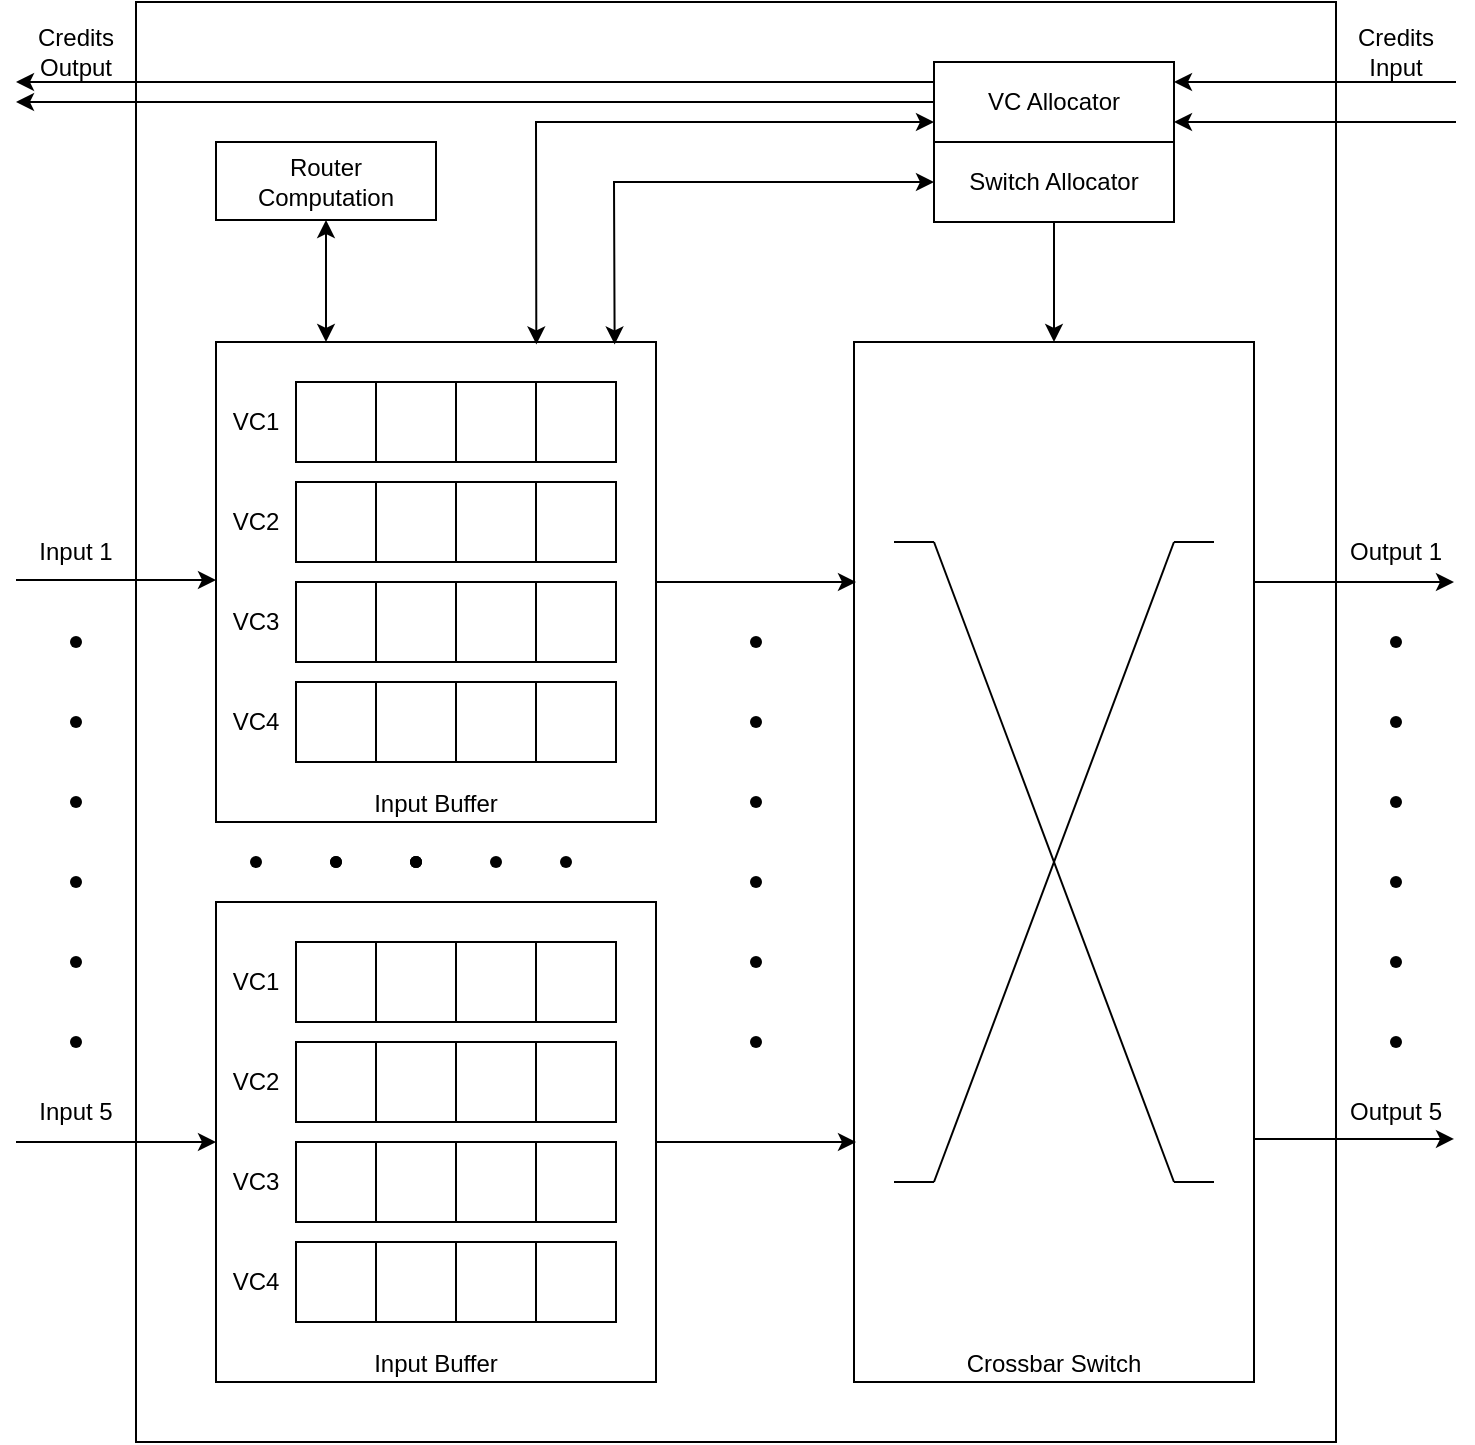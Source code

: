 <mxfile version="24.3.1" type="github">
  <diagram name="Page-1" id="rACyecbDCCsTYDg5sD9J">
    <mxGraphModel dx="1226" dy="824" grid="1" gridSize="10" guides="1" tooltips="1" connect="1" arrows="1" fold="1" page="1" pageScale="1" pageWidth="850" pageHeight="1100" math="0" shadow="0">
      <root>
        <mxCell id="0" />
        <mxCell id="1" parent="0" />
        <mxCell id="15PSuNRzQVREEu0Ag8zK-89" value="" style="rounded=0;whiteSpace=wrap;html=1;" parent="1" vertex="1">
          <mxGeometry x="100" y="40" width="600" height="720" as="geometry" />
        </mxCell>
        <mxCell id="15PSuNRzQVREEu0Ag8zK-31" value="Input Buffer" style="rounded=0;whiteSpace=wrap;html=1;verticalAlign=bottom;" parent="1" vertex="1">
          <mxGeometry x="140" y="210" width="220" height="240" as="geometry" />
        </mxCell>
        <mxCell id="15PSuNRzQVREEu0Ag8zK-1" value="" style="rounded=0;whiteSpace=wrap;html=1;" parent="1" vertex="1">
          <mxGeometry x="180" y="230" width="40" height="40" as="geometry" />
        </mxCell>
        <mxCell id="15PSuNRzQVREEu0Ag8zK-2" value="" style="rounded=0;whiteSpace=wrap;html=1;" parent="1" vertex="1">
          <mxGeometry x="220" y="230" width="40" height="40" as="geometry" />
        </mxCell>
        <mxCell id="15PSuNRzQVREEu0Ag8zK-3" value="" style="rounded=0;whiteSpace=wrap;html=1;" parent="1" vertex="1">
          <mxGeometry x="260" y="230" width="40" height="40" as="geometry" />
        </mxCell>
        <mxCell id="15PSuNRzQVREEu0Ag8zK-4" value="" style="rounded=0;whiteSpace=wrap;html=1;" parent="1" vertex="1">
          <mxGeometry x="300" y="230" width="40" height="40" as="geometry" />
        </mxCell>
        <mxCell id="15PSuNRzQVREEu0Ag8zK-5" value="VC1" style="text;html=1;align=center;verticalAlign=middle;whiteSpace=wrap;rounded=0;" parent="1" vertex="1">
          <mxGeometry x="140" y="230" width="40" height="40" as="geometry" />
        </mxCell>
        <mxCell id="15PSuNRzQVREEu0Ag8zK-6" value="" style="rounded=0;whiteSpace=wrap;html=1;" parent="1" vertex="1">
          <mxGeometry x="180" y="280" width="40" height="40" as="geometry" />
        </mxCell>
        <mxCell id="15PSuNRzQVREEu0Ag8zK-7" value="" style="rounded=0;whiteSpace=wrap;html=1;" parent="1" vertex="1">
          <mxGeometry x="220" y="280" width="40" height="40" as="geometry" />
        </mxCell>
        <mxCell id="15PSuNRzQVREEu0Ag8zK-8" value="" style="rounded=0;whiteSpace=wrap;html=1;" parent="1" vertex="1">
          <mxGeometry x="260" y="280" width="40" height="40" as="geometry" />
        </mxCell>
        <mxCell id="15PSuNRzQVREEu0Ag8zK-9" value="" style="rounded=0;whiteSpace=wrap;html=1;" parent="1" vertex="1">
          <mxGeometry x="300" y="280" width="40" height="40" as="geometry" />
        </mxCell>
        <mxCell id="15PSuNRzQVREEu0Ag8zK-10" value="VC2" style="text;html=1;align=center;verticalAlign=middle;whiteSpace=wrap;rounded=0;" parent="1" vertex="1">
          <mxGeometry x="140" y="280" width="40" height="40" as="geometry" />
        </mxCell>
        <mxCell id="15PSuNRzQVREEu0Ag8zK-21" value="" style="rounded=0;whiteSpace=wrap;html=1;" parent="1" vertex="1">
          <mxGeometry x="180" y="330" width="40" height="40" as="geometry" />
        </mxCell>
        <mxCell id="15PSuNRzQVREEu0Ag8zK-22" value="" style="rounded=0;whiteSpace=wrap;html=1;" parent="1" vertex="1">
          <mxGeometry x="220" y="330" width="40" height="40" as="geometry" />
        </mxCell>
        <mxCell id="15PSuNRzQVREEu0Ag8zK-23" value="" style="rounded=0;whiteSpace=wrap;html=1;" parent="1" vertex="1">
          <mxGeometry x="260" y="330" width="40" height="40" as="geometry" />
        </mxCell>
        <mxCell id="15PSuNRzQVREEu0Ag8zK-24" value="" style="rounded=0;whiteSpace=wrap;html=1;" parent="1" vertex="1">
          <mxGeometry x="300" y="330" width="40" height="40" as="geometry" />
        </mxCell>
        <mxCell id="15PSuNRzQVREEu0Ag8zK-25" value="VC3" style="text;html=1;align=center;verticalAlign=middle;whiteSpace=wrap;rounded=0;" parent="1" vertex="1">
          <mxGeometry x="140" y="330" width="40" height="40" as="geometry" />
        </mxCell>
        <mxCell id="15PSuNRzQVREEu0Ag8zK-26" value="" style="rounded=0;whiteSpace=wrap;html=1;" parent="1" vertex="1">
          <mxGeometry x="180" y="380" width="40" height="40" as="geometry" />
        </mxCell>
        <mxCell id="15PSuNRzQVREEu0Ag8zK-27" value="" style="rounded=0;whiteSpace=wrap;html=1;" parent="1" vertex="1">
          <mxGeometry x="220" y="380" width="40" height="40" as="geometry" />
        </mxCell>
        <mxCell id="15PSuNRzQVREEu0Ag8zK-28" value="" style="rounded=0;whiteSpace=wrap;html=1;" parent="1" vertex="1">
          <mxGeometry x="260" y="380" width="40" height="40" as="geometry" />
        </mxCell>
        <mxCell id="15PSuNRzQVREEu0Ag8zK-29" value="" style="rounded=0;whiteSpace=wrap;html=1;" parent="1" vertex="1">
          <mxGeometry x="300" y="380" width="40" height="40" as="geometry" />
        </mxCell>
        <mxCell id="15PSuNRzQVREEu0Ag8zK-30" value="&lt;div&gt;VC4&lt;/div&gt;" style="text;html=1;align=center;verticalAlign=middle;whiteSpace=wrap;rounded=0;" parent="1" vertex="1">
          <mxGeometry x="140" y="380" width="40" height="40" as="geometry" />
        </mxCell>
        <mxCell id="15PSuNRzQVREEu0Ag8zK-33" value="Input Buffer" style="rounded=0;whiteSpace=wrap;html=1;verticalAlign=bottom;" parent="1" vertex="1">
          <mxGeometry x="140" y="490" width="220" height="240" as="geometry" />
        </mxCell>
        <mxCell id="15PSuNRzQVREEu0Ag8zK-34" value="" style="rounded=0;whiteSpace=wrap;html=1;" parent="1" vertex="1">
          <mxGeometry x="180" y="510" width="40" height="40" as="geometry" />
        </mxCell>
        <mxCell id="15PSuNRzQVREEu0Ag8zK-35" value="" style="rounded=0;whiteSpace=wrap;html=1;" parent="1" vertex="1">
          <mxGeometry x="220" y="510" width="40" height="40" as="geometry" />
        </mxCell>
        <mxCell id="15PSuNRzQVREEu0Ag8zK-36" value="" style="rounded=0;whiteSpace=wrap;html=1;" parent="1" vertex="1">
          <mxGeometry x="260" y="510" width="40" height="40" as="geometry" />
        </mxCell>
        <mxCell id="15PSuNRzQVREEu0Ag8zK-37" value="" style="rounded=0;whiteSpace=wrap;html=1;" parent="1" vertex="1">
          <mxGeometry x="300" y="510" width="40" height="40" as="geometry" />
        </mxCell>
        <mxCell id="15PSuNRzQVREEu0Ag8zK-38" value="VC1" style="text;html=1;align=center;verticalAlign=middle;whiteSpace=wrap;rounded=0;" parent="1" vertex="1">
          <mxGeometry x="140" y="510" width="40" height="40" as="geometry" />
        </mxCell>
        <mxCell id="15PSuNRzQVREEu0Ag8zK-39" value="" style="rounded=0;whiteSpace=wrap;html=1;" parent="1" vertex="1">
          <mxGeometry x="180" y="560" width="40" height="40" as="geometry" />
        </mxCell>
        <mxCell id="15PSuNRzQVREEu0Ag8zK-40" value="" style="rounded=0;whiteSpace=wrap;html=1;" parent="1" vertex="1">
          <mxGeometry x="220" y="560" width="40" height="40" as="geometry" />
        </mxCell>
        <mxCell id="15PSuNRzQVREEu0Ag8zK-41" value="" style="rounded=0;whiteSpace=wrap;html=1;" parent="1" vertex="1">
          <mxGeometry x="260" y="560" width="40" height="40" as="geometry" />
        </mxCell>
        <mxCell id="15PSuNRzQVREEu0Ag8zK-42" value="" style="rounded=0;whiteSpace=wrap;html=1;" parent="1" vertex="1">
          <mxGeometry x="300" y="560" width="40" height="40" as="geometry" />
        </mxCell>
        <mxCell id="15PSuNRzQVREEu0Ag8zK-43" value="VC2" style="text;html=1;align=center;verticalAlign=middle;whiteSpace=wrap;rounded=0;" parent="1" vertex="1">
          <mxGeometry x="140" y="560" width="40" height="40" as="geometry" />
        </mxCell>
        <mxCell id="15PSuNRzQVREEu0Ag8zK-44" value="" style="rounded=0;whiteSpace=wrap;html=1;" parent="1" vertex="1">
          <mxGeometry x="180" y="610" width="40" height="40" as="geometry" />
        </mxCell>
        <mxCell id="15PSuNRzQVREEu0Ag8zK-45" value="" style="rounded=0;whiteSpace=wrap;html=1;" parent="1" vertex="1">
          <mxGeometry x="220" y="610" width="40" height="40" as="geometry" />
        </mxCell>
        <mxCell id="15PSuNRzQVREEu0Ag8zK-46" value="" style="rounded=0;whiteSpace=wrap;html=1;" parent="1" vertex="1">
          <mxGeometry x="260" y="610" width="40" height="40" as="geometry" />
        </mxCell>
        <mxCell id="15PSuNRzQVREEu0Ag8zK-47" value="" style="rounded=0;whiteSpace=wrap;html=1;" parent="1" vertex="1">
          <mxGeometry x="300" y="610" width="40" height="40" as="geometry" />
        </mxCell>
        <mxCell id="15PSuNRzQVREEu0Ag8zK-48" value="VC3" style="text;html=1;align=center;verticalAlign=middle;whiteSpace=wrap;rounded=0;" parent="1" vertex="1">
          <mxGeometry x="140" y="610" width="40" height="40" as="geometry" />
        </mxCell>
        <mxCell id="15PSuNRzQVREEu0Ag8zK-49" value="" style="rounded=0;whiteSpace=wrap;html=1;" parent="1" vertex="1">
          <mxGeometry x="180" y="660" width="40" height="40" as="geometry" />
        </mxCell>
        <mxCell id="15PSuNRzQVREEu0Ag8zK-50" value="" style="rounded=0;whiteSpace=wrap;html=1;" parent="1" vertex="1">
          <mxGeometry x="220" y="660" width="40" height="40" as="geometry" />
        </mxCell>
        <mxCell id="15PSuNRzQVREEu0Ag8zK-51" value="" style="rounded=0;whiteSpace=wrap;html=1;" parent="1" vertex="1">
          <mxGeometry x="260" y="660" width="40" height="40" as="geometry" />
        </mxCell>
        <mxCell id="15PSuNRzQVREEu0Ag8zK-52" value="" style="rounded=0;whiteSpace=wrap;html=1;" parent="1" vertex="1">
          <mxGeometry x="300" y="660" width="40" height="40" as="geometry" />
        </mxCell>
        <mxCell id="15PSuNRzQVREEu0Ag8zK-53" value="&lt;div&gt;VC4&lt;/div&gt;" style="text;html=1;align=center;verticalAlign=middle;whiteSpace=wrap;rounded=0;" parent="1" vertex="1">
          <mxGeometry x="140" y="660" width="40" height="40" as="geometry" />
        </mxCell>
        <mxCell id="15PSuNRzQVREEu0Ag8zK-54" value="" style="shape=waypoint;sketch=0;fillStyle=solid;size=6;pointerEvents=1;points=[];fillColor=none;resizable=0;rotatable=0;perimeter=centerPerimeter;snapToPoint=1;" parent="1" vertex="1">
          <mxGeometry x="150" y="460" width="20" height="20" as="geometry" />
        </mxCell>
        <mxCell id="15PSuNRzQVREEu0Ag8zK-55" value="" style="shape=waypoint;sketch=0;fillStyle=solid;size=6;pointerEvents=1;points=[];fillColor=none;resizable=0;rotatable=0;perimeter=centerPerimeter;snapToPoint=1;" parent="1" vertex="1">
          <mxGeometry x="230" y="460" width="20" height="20" as="geometry" />
        </mxCell>
        <mxCell id="15PSuNRzQVREEu0Ag8zK-56" value="" style="shape=waypoint;sketch=0;fillStyle=solid;size=6;pointerEvents=1;points=[];fillColor=none;resizable=0;rotatable=0;perimeter=centerPerimeter;snapToPoint=1;" parent="1" vertex="1">
          <mxGeometry x="190" y="460" width="20" height="20" as="geometry" />
        </mxCell>
        <mxCell id="15PSuNRzQVREEu0Ag8zK-57" value="" style="shape=waypoint;sketch=0;fillStyle=solid;size=6;pointerEvents=1;points=[];fillColor=none;resizable=0;rotatable=0;perimeter=centerPerimeter;snapToPoint=1;" parent="1" vertex="1">
          <mxGeometry x="190" y="460" width="20" height="20" as="geometry" />
        </mxCell>
        <mxCell id="15PSuNRzQVREEu0Ag8zK-58" value="" style="shape=waypoint;sketch=0;fillStyle=solid;size=6;pointerEvents=1;points=[];fillColor=none;resizable=0;rotatable=0;perimeter=centerPerimeter;snapToPoint=1;" parent="1" vertex="1">
          <mxGeometry x="230" y="460" width="20" height="20" as="geometry" />
        </mxCell>
        <mxCell id="15PSuNRzQVREEu0Ag8zK-59" value="" style="shape=waypoint;sketch=0;fillStyle=solid;size=6;pointerEvents=1;points=[];fillColor=none;resizable=0;rotatable=0;perimeter=centerPerimeter;snapToPoint=1;" parent="1" vertex="1">
          <mxGeometry x="230" y="460" width="20" height="20" as="geometry" />
        </mxCell>
        <mxCell id="15PSuNRzQVREEu0Ag8zK-60" value="" style="shape=waypoint;sketch=0;fillStyle=solid;size=6;pointerEvents=1;points=[];fillColor=none;resizable=0;rotatable=0;perimeter=centerPerimeter;snapToPoint=1;" parent="1" vertex="1">
          <mxGeometry x="270" y="460" width="20" height="20" as="geometry" />
        </mxCell>
        <mxCell id="15PSuNRzQVREEu0Ag8zK-61" value="" style="shape=waypoint;sketch=0;fillStyle=solid;size=6;pointerEvents=1;points=[];fillColor=none;resizable=0;rotatable=0;perimeter=centerPerimeter;snapToPoint=1;" parent="1" vertex="1">
          <mxGeometry x="305" y="460" width="20" height="20" as="geometry" />
        </mxCell>
        <mxCell id="15PSuNRzQVREEu0Ag8zK-63" value="&lt;div&gt;Router&lt;/div&gt;&lt;div&gt;Computation&lt;/div&gt;" style="rounded=0;whiteSpace=wrap;html=1;" parent="1" vertex="1">
          <mxGeometry x="140" y="110" width="110" height="39" as="geometry" />
        </mxCell>
        <mxCell id="15PSuNRzQVREEu0Ag8zK-64" value="" style="endArrow=classic;startArrow=classic;html=1;rounded=0;entryX=0.5;entryY=1;entryDx=0;entryDy=0;exitX=0.25;exitY=0;exitDx=0;exitDy=0;" parent="1" source="15PSuNRzQVREEu0Ag8zK-31" target="15PSuNRzQVREEu0Ag8zK-63" edge="1">
          <mxGeometry width="50" height="50" relative="1" as="geometry">
            <mxPoint x="10" y="200" as="sourcePoint" />
            <mxPoint x="60" y="150" as="targetPoint" />
          </mxGeometry>
        </mxCell>
        <mxCell id="15PSuNRzQVREEu0Ag8zK-65" value="VC Allocator" style="rounded=0;whiteSpace=wrap;html=1;" parent="1" vertex="1">
          <mxGeometry x="499" y="70" width="120" height="40" as="geometry" />
        </mxCell>
        <mxCell id="15PSuNRzQVREEu0Ag8zK-66" value="Switch Allocator" style="rounded=0;whiteSpace=wrap;html=1;" parent="1" vertex="1">
          <mxGeometry x="499" y="110" width="120" height="40" as="geometry" />
        </mxCell>
        <mxCell id="15PSuNRzQVREEu0Ag8zK-67" value="Crossbar Switch" style="rounded=0;whiteSpace=wrap;html=1;verticalAlign=bottom;" parent="1" vertex="1">
          <mxGeometry x="459" y="210" width="200" height="520" as="geometry" />
        </mxCell>
        <mxCell id="15PSuNRzQVREEu0Ag8zK-75" value="" style="group" parent="1" vertex="1" connectable="0">
          <mxGeometry x="479" y="310" width="160" height="320" as="geometry" />
        </mxCell>
        <mxCell id="15PSuNRzQVREEu0Ag8zK-69" value="" style="endArrow=none;html=1;rounded=0;" parent="15PSuNRzQVREEu0Ag8zK-75" edge="1">
          <mxGeometry width="50" height="50" relative="1" as="geometry">
            <mxPoint x="20" y="320" as="sourcePoint" />
            <mxPoint x="140" as="targetPoint" />
          </mxGeometry>
        </mxCell>
        <mxCell id="15PSuNRzQVREEu0Ag8zK-70" value="" style="endArrow=none;html=1;rounded=0;" parent="15PSuNRzQVREEu0Ag8zK-75" edge="1">
          <mxGeometry width="50" height="50" relative="1" as="geometry">
            <mxPoint x="140" y="320" as="sourcePoint" />
            <mxPoint x="20" as="targetPoint" />
          </mxGeometry>
        </mxCell>
        <mxCell id="15PSuNRzQVREEu0Ag8zK-71" value="" style="endArrow=none;html=1;rounded=0;" parent="15PSuNRzQVREEu0Ag8zK-75" edge="1">
          <mxGeometry width="50" height="50" relative="1" as="geometry">
            <mxPoint as="sourcePoint" />
            <mxPoint x="20" as="targetPoint" />
          </mxGeometry>
        </mxCell>
        <mxCell id="15PSuNRzQVREEu0Ag8zK-72" value="" style="endArrow=none;html=1;rounded=0;" parent="15PSuNRzQVREEu0Ag8zK-75" edge="1">
          <mxGeometry width="50" height="50" relative="1" as="geometry">
            <mxPoint x="140" y="320" as="sourcePoint" />
            <mxPoint x="160" y="320" as="targetPoint" />
          </mxGeometry>
        </mxCell>
        <mxCell id="15PSuNRzQVREEu0Ag8zK-73" value="" style="endArrow=none;html=1;rounded=0;" parent="15PSuNRzQVREEu0Ag8zK-75" edge="1">
          <mxGeometry width="50" height="50" relative="1" as="geometry">
            <mxPoint y="320" as="sourcePoint" />
            <mxPoint x="20" y="320" as="targetPoint" />
          </mxGeometry>
        </mxCell>
        <mxCell id="15PSuNRzQVREEu0Ag8zK-74" value="" style="endArrow=none;html=1;rounded=0;" parent="15PSuNRzQVREEu0Ag8zK-75" edge="1">
          <mxGeometry width="50" height="50" relative="1" as="geometry">
            <mxPoint x="140" as="sourcePoint" />
            <mxPoint x="160" as="targetPoint" />
          </mxGeometry>
        </mxCell>
        <mxCell id="15PSuNRzQVREEu0Ag8zK-76" value="" style="endArrow=classic;html=1;rounded=0;exitX=1;exitY=0.5;exitDx=0;exitDy=0;" parent="1" source="15PSuNRzQVREEu0Ag8zK-31" edge="1">
          <mxGeometry width="50" height="50" relative="1" as="geometry">
            <mxPoint x="820" y="330" as="sourcePoint" />
            <mxPoint x="460" y="330" as="targetPoint" />
            <Array as="points">
              <mxPoint x="400" y="330" />
            </Array>
          </mxGeometry>
        </mxCell>
        <mxCell id="15PSuNRzQVREEu0Ag8zK-77" value="" style="endArrow=classic;html=1;rounded=0;exitX=1;exitY=0.5;exitDx=0;exitDy=0;" parent="1" edge="1">
          <mxGeometry width="50" height="50" relative="1" as="geometry">
            <mxPoint x="360" y="610" as="sourcePoint" />
            <mxPoint x="460" y="610" as="targetPoint" />
          </mxGeometry>
        </mxCell>
        <mxCell id="15PSuNRzQVREEu0Ag8zK-78" value="" style="endArrow=classic;html=1;rounded=0;" parent="1" edge="1">
          <mxGeometry width="50" height="50" relative="1" as="geometry">
            <mxPoint x="40" y="329" as="sourcePoint" />
            <mxPoint x="140" y="329" as="targetPoint" />
            <Array as="points">
              <mxPoint x="80" y="329" />
            </Array>
          </mxGeometry>
        </mxCell>
        <mxCell id="15PSuNRzQVREEu0Ag8zK-79" value="" style="endArrow=classic;html=1;rounded=0;exitX=1;exitY=0.5;exitDx=0;exitDy=0;" parent="1" edge="1">
          <mxGeometry width="50" height="50" relative="1" as="geometry">
            <mxPoint x="659" y="608.46" as="sourcePoint" />
            <mxPoint x="759" y="608.46" as="targetPoint" />
          </mxGeometry>
        </mxCell>
        <mxCell id="15PSuNRzQVREEu0Ag8zK-80" value="" style="endArrow=classic;html=1;rounded=0;exitX=1;exitY=0.5;exitDx=0;exitDy=0;" parent="1" edge="1">
          <mxGeometry width="50" height="50" relative="1" as="geometry">
            <mxPoint x="40" y="610" as="sourcePoint" />
            <mxPoint x="140" y="610" as="targetPoint" />
            <Array as="points">
              <mxPoint x="80" y="610" />
            </Array>
          </mxGeometry>
        </mxCell>
        <mxCell id="15PSuNRzQVREEu0Ag8zK-81" value="" style="endArrow=classic;html=1;rounded=0;exitX=1;exitY=0.5;exitDx=0;exitDy=0;" parent="1" edge="1">
          <mxGeometry width="50" height="50" relative="1" as="geometry">
            <mxPoint x="659" y="330.0" as="sourcePoint" />
            <mxPoint x="759" y="330.0" as="targetPoint" />
          </mxGeometry>
        </mxCell>
        <mxCell id="15PSuNRzQVREEu0Ag8zK-82" value="" style="endArrow=classic;html=1;rounded=0;exitX=0.5;exitY=1;exitDx=0;exitDy=0;entryX=0.5;entryY=0;entryDx=0;entryDy=0;" parent="1" source="15PSuNRzQVREEu0Ag8zK-66" target="15PSuNRzQVREEu0Ag8zK-67" edge="1">
          <mxGeometry width="50" height="50" relative="1" as="geometry">
            <mxPoint x="830" y="200" as="sourcePoint" />
            <mxPoint x="880" y="150" as="targetPoint" />
          </mxGeometry>
        </mxCell>
        <mxCell id="15PSuNRzQVREEu0Ag8zK-83" value="" style="endArrow=classic;startArrow=classic;html=1;rounded=0;entryX=0;entryY=0.5;entryDx=0;entryDy=0;exitX=0.906;exitY=0.005;exitDx=0;exitDy=0;exitPerimeter=0;" parent="1" source="15PSuNRzQVREEu0Ag8zK-31" target="15PSuNRzQVREEu0Ag8zK-66" edge="1">
          <mxGeometry width="50" height="50" relative="1" as="geometry">
            <mxPoint x="330" y="210" as="sourcePoint" />
            <mxPoint x="380" y="160" as="targetPoint" />
            <Array as="points">
              <mxPoint x="339" y="130" />
            </Array>
          </mxGeometry>
        </mxCell>
        <mxCell id="15PSuNRzQVREEu0Ag8zK-84" value="" style="endArrow=classic;startArrow=classic;html=1;rounded=0;exitX=0.728;exitY=0.005;exitDx=0;exitDy=0;entryX=0;entryY=0.75;entryDx=0;entryDy=0;exitPerimeter=0;" parent="1" source="15PSuNRzQVREEu0Ag8zK-31" target="15PSuNRzQVREEu0Ag8zK-65" edge="1">
          <mxGeometry width="50" height="50" relative="1" as="geometry">
            <mxPoint x="320" y="100" as="sourcePoint" />
            <mxPoint x="370" y="50" as="targetPoint" />
            <Array as="points">
              <mxPoint x="300" y="100" />
            </Array>
          </mxGeometry>
        </mxCell>
        <mxCell id="15PSuNRzQVREEu0Ag8zK-85" value="" style="endArrow=classic;html=1;rounded=0;exitX=0;exitY=0.5;exitDx=0;exitDy=0;" parent="1" source="15PSuNRzQVREEu0Ag8zK-65" edge="1">
          <mxGeometry width="50" height="50" relative="1" as="geometry">
            <mxPoint x="-50" y="100" as="sourcePoint" />
            <mxPoint x="40" y="90" as="targetPoint" />
          </mxGeometry>
        </mxCell>
        <mxCell id="15PSuNRzQVREEu0Ag8zK-86" value="" style="endArrow=classic;html=1;rounded=0;exitX=0;exitY=0.5;exitDx=0;exitDy=0;" parent="1" edge="1">
          <mxGeometry width="50" height="50" relative="1" as="geometry">
            <mxPoint x="499" y="80" as="sourcePoint" />
            <mxPoint x="40" y="80" as="targetPoint" />
          </mxGeometry>
        </mxCell>
        <mxCell id="15PSuNRzQVREEu0Ag8zK-87" value="" style="endArrow=classic;html=1;rounded=0;entryX=1;entryY=0.25;entryDx=0;entryDy=0;" parent="1" target="15PSuNRzQVREEu0Ag8zK-65" edge="1">
          <mxGeometry width="50" height="50" relative="1" as="geometry">
            <mxPoint x="760" y="80" as="sourcePoint" />
            <mxPoint x="850" y="70" as="targetPoint" />
          </mxGeometry>
        </mxCell>
        <mxCell id="15PSuNRzQVREEu0Ag8zK-88" value="" style="endArrow=classic;html=1;rounded=0;entryX=1;entryY=0.25;entryDx=0;entryDy=0;" parent="1" edge="1">
          <mxGeometry width="50" height="50" relative="1" as="geometry">
            <mxPoint x="760" y="100" as="sourcePoint" />
            <mxPoint x="619" y="100" as="targetPoint" />
          </mxGeometry>
        </mxCell>
        <mxCell id="15PSuNRzQVREEu0Ag8zK-90" value="Credits Input" style="text;html=1;align=center;verticalAlign=middle;whiteSpace=wrap;rounded=0;" parent="1" vertex="1">
          <mxGeometry x="700" y="50" width="60" height="30" as="geometry" />
        </mxCell>
        <mxCell id="15PSuNRzQVREEu0Ag8zK-91" value="Output 1" style="text;html=1;align=center;verticalAlign=middle;whiteSpace=wrap;rounded=0;" parent="1" vertex="1">
          <mxGeometry x="700" y="300" width="60" height="30" as="geometry" />
        </mxCell>
        <mxCell id="15PSuNRzQVREEu0Ag8zK-92" value="Output 5" style="text;html=1;align=center;verticalAlign=middle;whiteSpace=wrap;rounded=0;" parent="1" vertex="1">
          <mxGeometry x="700" y="580" width="60" height="30" as="geometry" />
        </mxCell>
        <mxCell id="15PSuNRzQVREEu0Ag8zK-93" value="" style="shape=waypoint;sketch=0;fillStyle=solid;size=6;pointerEvents=1;points=[];fillColor=none;resizable=0;rotatable=0;perimeter=centerPerimeter;snapToPoint=1;" parent="1" vertex="1">
          <mxGeometry x="720" y="350" width="20" height="20" as="geometry" />
        </mxCell>
        <mxCell id="15PSuNRzQVREEu0Ag8zK-94" value="" style="shape=waypoint;sketch=0;fillStyle=solid;size=6;pointerEvents=1;points=[];fillColor=none;resizable=0;rotatable=0;perimeter=centerPerimeter;snapToPoint=1;" parent="1" vertex="1">
          <mxGeometry x="720" y="390" width="20" height="20" as="geometry" />
        </mxCell>
        <mxCell id="15PSuNRzQVREEu0Ag8zK-95" value="" style="shape=waypoint;sketch=0;fillStyle=solid;size=6;pointerEvents=1;points=[];fillColor=none;resizable=0;rotatable=0;perimeter=centerPerimeter;snapToPoint=1;" parent="1" vertex="1">
          <mxGeometry x="720" y="430" width="20" height="20" as="geometry" />
        </mxCell>
        <mxCell id="15PSuNRzQVREEu0Ag8zK-96" value="" style="shape=waypoint;sketch=0;fillStyle=solid;size=6;pointerEvents=1;points=[];fillColor=none;resizable=0;rotatable=0;perimeter=centerPerimeter;snapToPoint=1;" parent="1" vertex="1">
          <mxGeometry x="720" y="470" width="20" height="20" as="geometry" />
        </mxCell>
        <mxCell id="15PSuNRzQVREEu0Ag8zK-97" value="" style="shape=waypoint;sketch=0;fillStyle=solid;size=6;pointerEvents=1;points=[];fillColor=none;resizable=0;rotatable=0;perimeter=centerPerimeter;snapToPoint=1;" parent="1" vertex="1">
          <mxGeometry x="720" y="510" width="20" height="20" as="geometry" />
        </mxCell>
        <mxCell id="15PSuNRzQVREEu0Ag8zK-98" value="" style="shape=waypoint;sketch=0;fillStyle=solid;size=6;pointerEvents=1;points=[];fillColor=none;resizable=0;rotatable=0;perimeter=centerPerimeter;snapToPoint=1;" parent="1" vertex="1">
          <mxGeometry x="720" y="550" width="20" height="20" as="geometry" />
        </mxCell>
        <mxCell id="15PSuNRzQVREEu0Ag8zK-99" value="" style="shape=waypoint;sketch=0;fillStyle=solid;size=6;pointerEvents=1;points=[];fillColor=none;resizable=0;rotatable=0;perimeter=centerPerimeter;snapToPoint=1;" parent="1" vertex="1">
          <mxGeometry x="60" y="350" width="20" height="20" as="geometry" />
        </mxCell>
        <mxCell id="15PSuNRzQVREEu0Ag8zK-100" value="" style="shape=waypoint;sketch=0;fillStyle=solid;size=6;pointerEvents=1;points=[];fillColor=none;resizable=0;rotatable=0;perimeter=centerPerimeter;snapToPoint=1;" parent="1" vertex="1">
          <mxGeometry x="60" y="390" width="20" height="20" as="geometry" />
        </mxCell>
        <mxCell id="15PSuNRzQVREEu0Ag8zK-101" value="" style="shape=waypoint;sketch=0;fillStyle=solid;size=6;pointerEvents=1;points=[];fillColor=none;resizable=0;rotatable=0;perimeter=centerPerimeter;snapToPoint=1;" parent="1" vertex="1">
          <mxGeometry x="60" y="430" width="20" height="20" as="geometry" />
        </mxCell>
        <mxCell id="15PSuNRzQVREEu0Ag8zK-102" value="" style="shape=waypoint;sketch=0;fillStyle=solid;size=6;pointerEvents=1;points=[];fillColor=none;resizable=0;rotatable=0;perimeter=centerPerimeter;snapToPoint=1;" parent="1" vertex="1">
          <mxGeometry x="60" y="510" width="20" height="20" as="geometry" />
        </mxCell>
        <mxCell id="15PSuNRzQVREEu0Ag8zK-103" value="" style="shape=waypoint;sketch=0;fillStyle=solid;size=6;pointerEvents=1;points=[];fillColor=none;resizable=0;rotatable=0;perimeter=centerPerimeter;snapToPoint=1;" parent="1" vertex="1">
          <mxGeometry x="60" y="550" width="20" height="20" as="geometry" />
        </mxCell>
        <mxCell id="15PSuNRzQVREEu0Ag8zK-104" value="" style="shape=waypoint;sketch=0;fillStyle=solid;size=6;pointerEvents=1;points=[];fillColor=none;resizable=0;rotatable=0;perimeter=centerPerimeter;snapToPoint=1;" parent="1" vertex="1">
          <mxGeometry x="60" y="470" width="20" height="20" as="geometry" />
        </mxCell>
        <mxCell id="15PSuNRzQVREEu0Ag8zK-105" value="Input 1" style="text;html=1;align=center;verticalAlign=middle;whiteSpace=wrap;rounded=0;" parent="1" vertex="1">
          <mxGeometry x="40" y="300" width="60" height="30" as="geometry" />
        </mxCell>
        <mxCell id="15PSuNRzQVREEu0Ag8zK-106" value="Input 5" style="text;html=1;align=center;verticalAlign=middle;whiteSpace=wrap;rounded=0;" parent="1" vertex="1">
          <mxGeometry x="40" y="580" width="60" height="30" as="geometry" />
        </mxCell>
        <mxCell id="15PSuNRzQVREEu0Ag8zK-107" value="Credits Output" style="text;html=1;align=center;verticalAlign=middle;whiteSpace=wrap;rounded=0;" parent="1" vertex="1">
          <mxGeometry x="40" y="50" width="60" height="30" as="geometry" />
        </mxCell>
        <mxCell id="LqC_wLi7MVRk5jKTNnY0-1" value="" style="shape=waypoint;sketch=0;fillStyle=solid;size=6;pointerEvents=1;points=[];fillColor=none;resizable=0;rotatable=0;perimeter=centerPerimeter;snapToPoint=1;" vertex="1" parent="1">
          <mxGeometry x="400" y="350" width="20" height="20" as="geometry" />
        </mxCell>
        <mxCell id="LqC_wLi7MVRk5jKTNnY0-2" value="" style="shape=waypoint;sketch=0;fillStyle=solid;size=6;pointerEvents=1;points=[];fillColor=none;resizable=0;rotatable=0;perimeter=centerPerimeter;snapToPoint=1;" vertex="1" parent="1">
          <mxGeometry x="400" y="390" width="20" height="20" as="geometry" />
        </mxCell>
        <mxCell id="LqC_wLi7MVRk5jKTNnY0-3" value="" style="shape=waypoint;sketch=0;fillStyle=solid;size=6;pointerEvents=1;points=[];fillColor=none;resizable=0;rotatable=0;perimeter=centerPerimeter;snapToPoint=1;" vertex="1" parent="1">
          <mxGeometry x="400" y="430" width="20" height="20" as="geometry" />
        </mxCell>
        <mxCell id="LqC_wLi7MVRk5jKTNnY0-4" value="" style="shape=waypoint;sketch=0;fillStyle=solid;size=6;pointerEvents=1;points=[];fillColor=none;resizable=0;rotatable=0;perimeter=centerPerimeter;snapToPoint=1;" vertex="1" parent="1">
          <mxGeometry x="400" y="470" width="20" height="20" as="geometry" />
        </mxCell>
        <mxCell id="LqC_wLi7MVRk5jKTNnY0-5" value="" style="shape=waypoint;sketch=0;fillStyle=solid;size=6;pointerEvents=1;points=[];fillColor=none;resizable=0;rotatable=0;perimeter=centerPerimeter;snapToPoint=1;" vertex="1" parent="1">
          <mxGeometry x="400" y="510" width="20" height="20" as="geometry" />
        </mxCell>
        <mxCell id="LqC_wLi7MVRk5jKTNnY0-6" value="" style="shape=waypoint;sketch=0;fillStyle=solid;size=6;pointerEvents=1;points=[];fillColor=none;resizable=0;rotatable=0;perimeter=centerPerimeter;snapToPoint=1;" vertex="1" parent="1">
          <mxGeometry x="400" y="550" width="20" height="20" as="geometry" />
        </mxCell>
      </root>
    </mxGraphModel>
  </diagram>
</mxfile>
